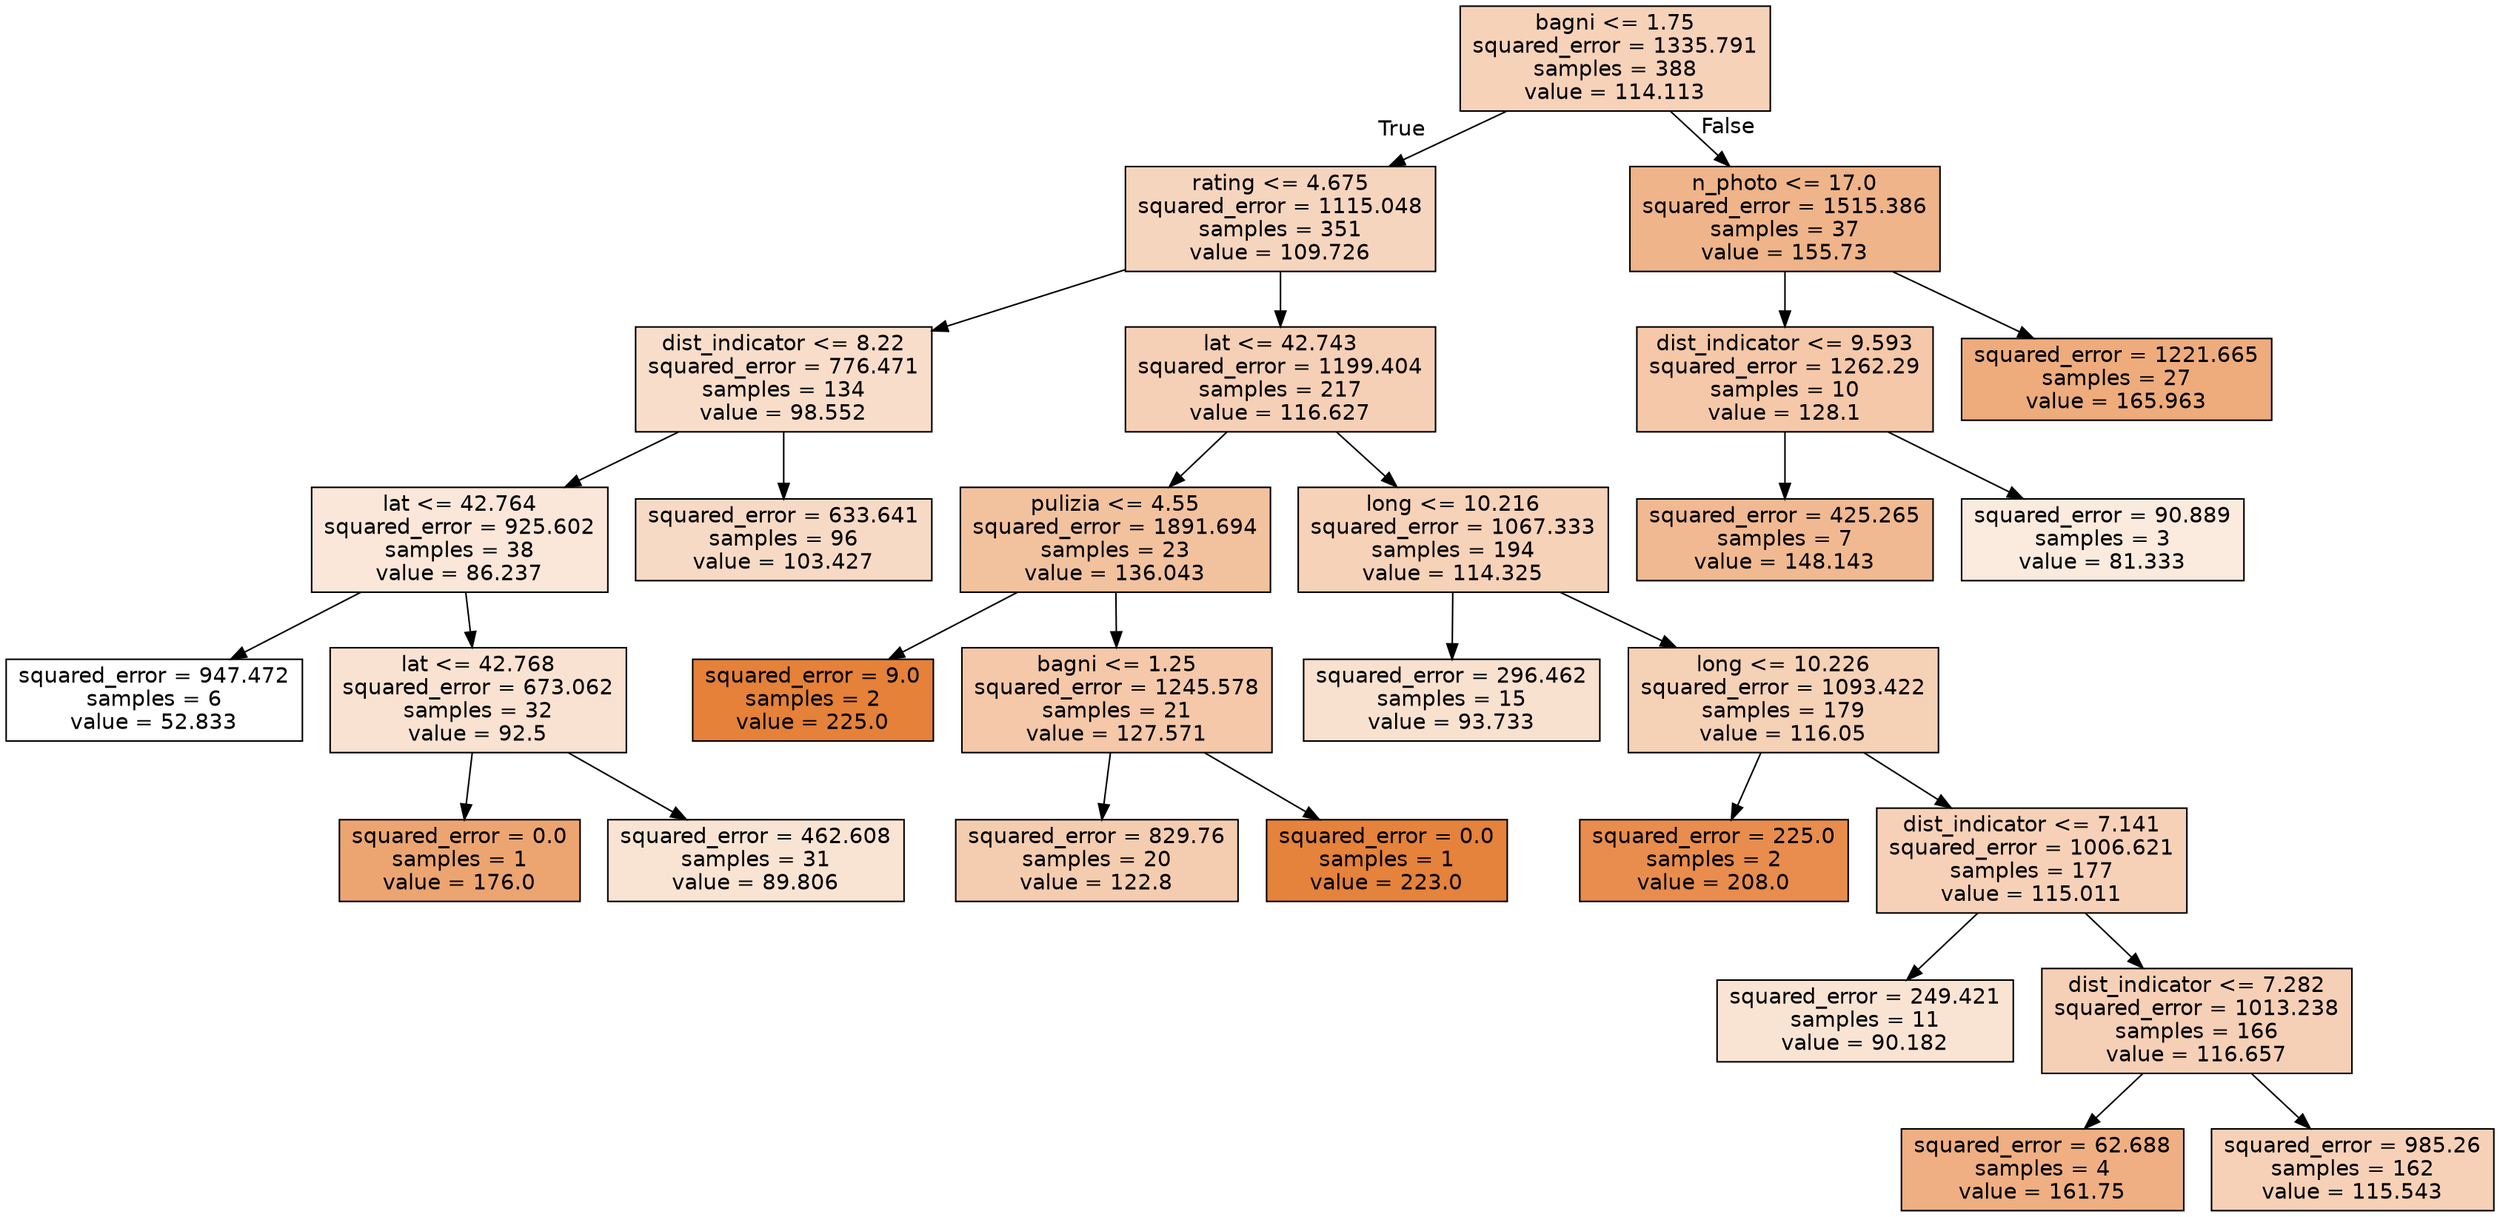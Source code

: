 digraph Tree {
node [shape=box, style="filled", color="black", fontname="helvetica"] ;
edge [fontname="helvetica"] ;
0 [label="bagni <= 1.75\nsquared_error = 1335.791\nsamples = 388\nvalue = 114.113", fillcolor="#f6d2b9"] ;
1 [label="rating <= 4.675\nsquared_error = 1115.048\nsamples = 351\nvalue = 109.726", fillcolor="#f6d5be"] ;
0 -> 1 [labeldistance=2.5, labelangle=45, headlabel="True"] ;
2 [label="dist_indicator <= 8.22\nsquared_error = 776.471\nsamples = 134\nvalue = 98.552", fillcolor="#f8deca"] ;
1 -> 2 ;
3 [label="lat <= 42.764\nsquared_error = 925.602\nsamples = 38\nvalue = 86.237", fillcolor="#fae7d9"] ;
2 -> 3 ;
4 [label="squared_error = 947.472\nsamples = 6\nvalue = 52.833", fillcolor="#ffffff"] ;
3 -> 4 ;
5 [label="lat <= 42.768\nsquared_error = 673.062\nsamples = 32\nvalue = 92.5", fillcolor="#f9e2d1"] ;
3 -> 5 ;
6 [label="squared_error = 0.0\nsamples = 1\nvalue = 176.0", fillcolor="#eca571"] ;
5 -> 6 ;
7 [label="squared_error = 462.608\nsamples = 31\nvalue = 89.806", fillcolor="#f9e4d4"] ;
5 -> 7 ;
8 [label="squared_error = 633.641\nsamples = 96\nvalue = 103.427", fillcolor="#f7dac5"] ;
2 -> 8 ;
9 [label="lat <= 42.743\nsquared_error = 1199.404\nsamples = 217\nvalue = 116.627", fillcolor="#f5d0b6"] ;
1 -> 9 ;
10 [label="pulizia <= 4.55\nsquared_error = 1891.694\nsamples = 23\nvalue = 136.043", fillcolor="#f2c29f"] ;
9 -> 10 ;
11 [label="squared_error = 9.0\nsamples = 2\nvalue = 225.0", fillcolor="#e58139"] ;
10 -> 11 ;
12 [label="bagni <= 1.25\nsquared_error = 1245.578\nsamples = 21\nvalue = 127.571", fillcolor="#f4c8a9"] ;
10 -> 12 ;
13 [label="squared_error = 829.76\nsamples = 20\nvalue = 122.8", fillcolor="#f4ccaf"] ;
12 -> 13 ;
14 [label="squared_error = 0.0\nsamples = 1\nvalue = 223.0", fillcolor="#e5823b"] ;
12 -> 14 ;
15 [label="long <= 10.216\nsquared_error = 1067.333\nsamples = 194\nvalue = 114.325", fillcolor="#f6d2b8"] ;
9 -> 15 ;
16 [label="squared_error = 296.462\nsamples = 15\nvalue = 93.733", fillcolor="#f9e1d0"] ;
15 -> 16 ;
17 [label="long <= 10.226\nsquared_error = 1093.422\nsamples = 179\nvalue = 116.05", fillcolor="#f5d1b6"] ;
15 -> 17 ;
18 [label="squared_error = 225.0\nsamples = 2\nvalue = 208.0", fillcolor="#e88d4d"] ;
17 -> 18 ;
19 [label="dist_indicator <= 7.141\nsquared_error = 1006.621\nsamples = 177\nvalue = 115.011", fillcolor="#f6d1b7"] ;
17 -> 19 ;
20 [label="squared_error = 249.421\nsamples = 11\nvalue = 90.182", fillcolor="#f9e4d4"] ;
19 -> 20 ;
21 [label="dist_indicator <= 7.282\nsquared_error = 1013.238\nsamples = 166\nvalue = 116.657", fillcolor="#f5d0b6"] ;
19 -> 21 ;
22 [label="squared_error = 62.688\nsamples = 4\nvalue = 161.75", fillcolor="#efaf82"] ;
21 -> 22 ;
23 [label="squared_error = 985.26\nsamples = 162\nvalue = 115.543", fillcolor="#f6d1b7"] ;
21 -> 23 ;
24 [label="n_photo <= 17.0\nsquared_error = 1515.386\nsamples = 37\nvalue = 155.73", fillcolor="#efb489"] ;
0 -> 24 [labeldistance=2.5, labelangle=-45, headlabel="False"] ;
25 [label="dist_indicator <= 9.593\nsquared_error = 1262.29\nsamples = 10\nvalue = 128.1", fillcolor="#f4c8a8"] ;
24 -> 25 ;
26 [label="squared_error = 425.265\nsamples = 7\nvalue = 148.143", fillcolor="#f1b991"] ;
25 -> 26 ;
27 [label="squared_error = 90.889\nsamples = 3\nvalue = 81.333", fillcolor="#fbeade"] ;
25 -> 27 ;
28 [label="squared_error = 1221.665\nsamples = 27\nvalue = 165.963", fillcolor="#eeac7d"] ;
24 -> 28 ;
}